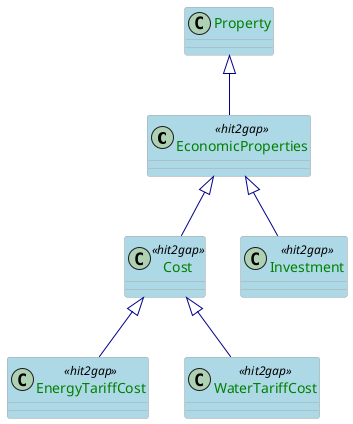 @startuml

skinparam class {
  ArrowColor DarkBlue
  ArrowFontColor DarkBlue
  BackgroundColor LightBlue
  BorderColor DarkGrey
}
skinparam stereotypeCBackgroundColor Wheat
skinparam classAttributeFontColor  Green

class EconomicProperties <<hit2gap>>

class Cost <<hit2gap>>
class Investment <<hit2gap>>
class EnergyTariffCost <<hit2gap>>
class WaterTariffCost <<hit2gap>>

Property <|-- EconomicProperties

EconomicProperties <|-- Cost
EconomicProperties <|-- Investment
Cost <|-- EnergyTariffCost
Cost <|-- WaterTariffCost

@enduml